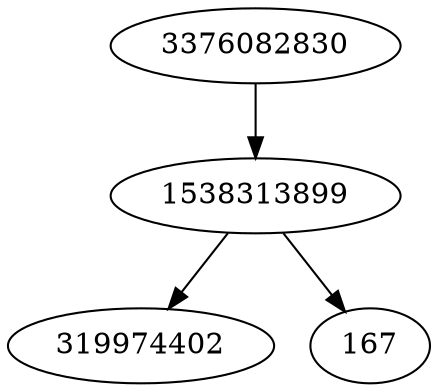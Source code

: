 strict digraph  {
319974402;
1538313899;
3376082830;
167;
1538313899 -> 319974402;
1538313899 -> 167;
3376082830 -> 1538313899;
}
